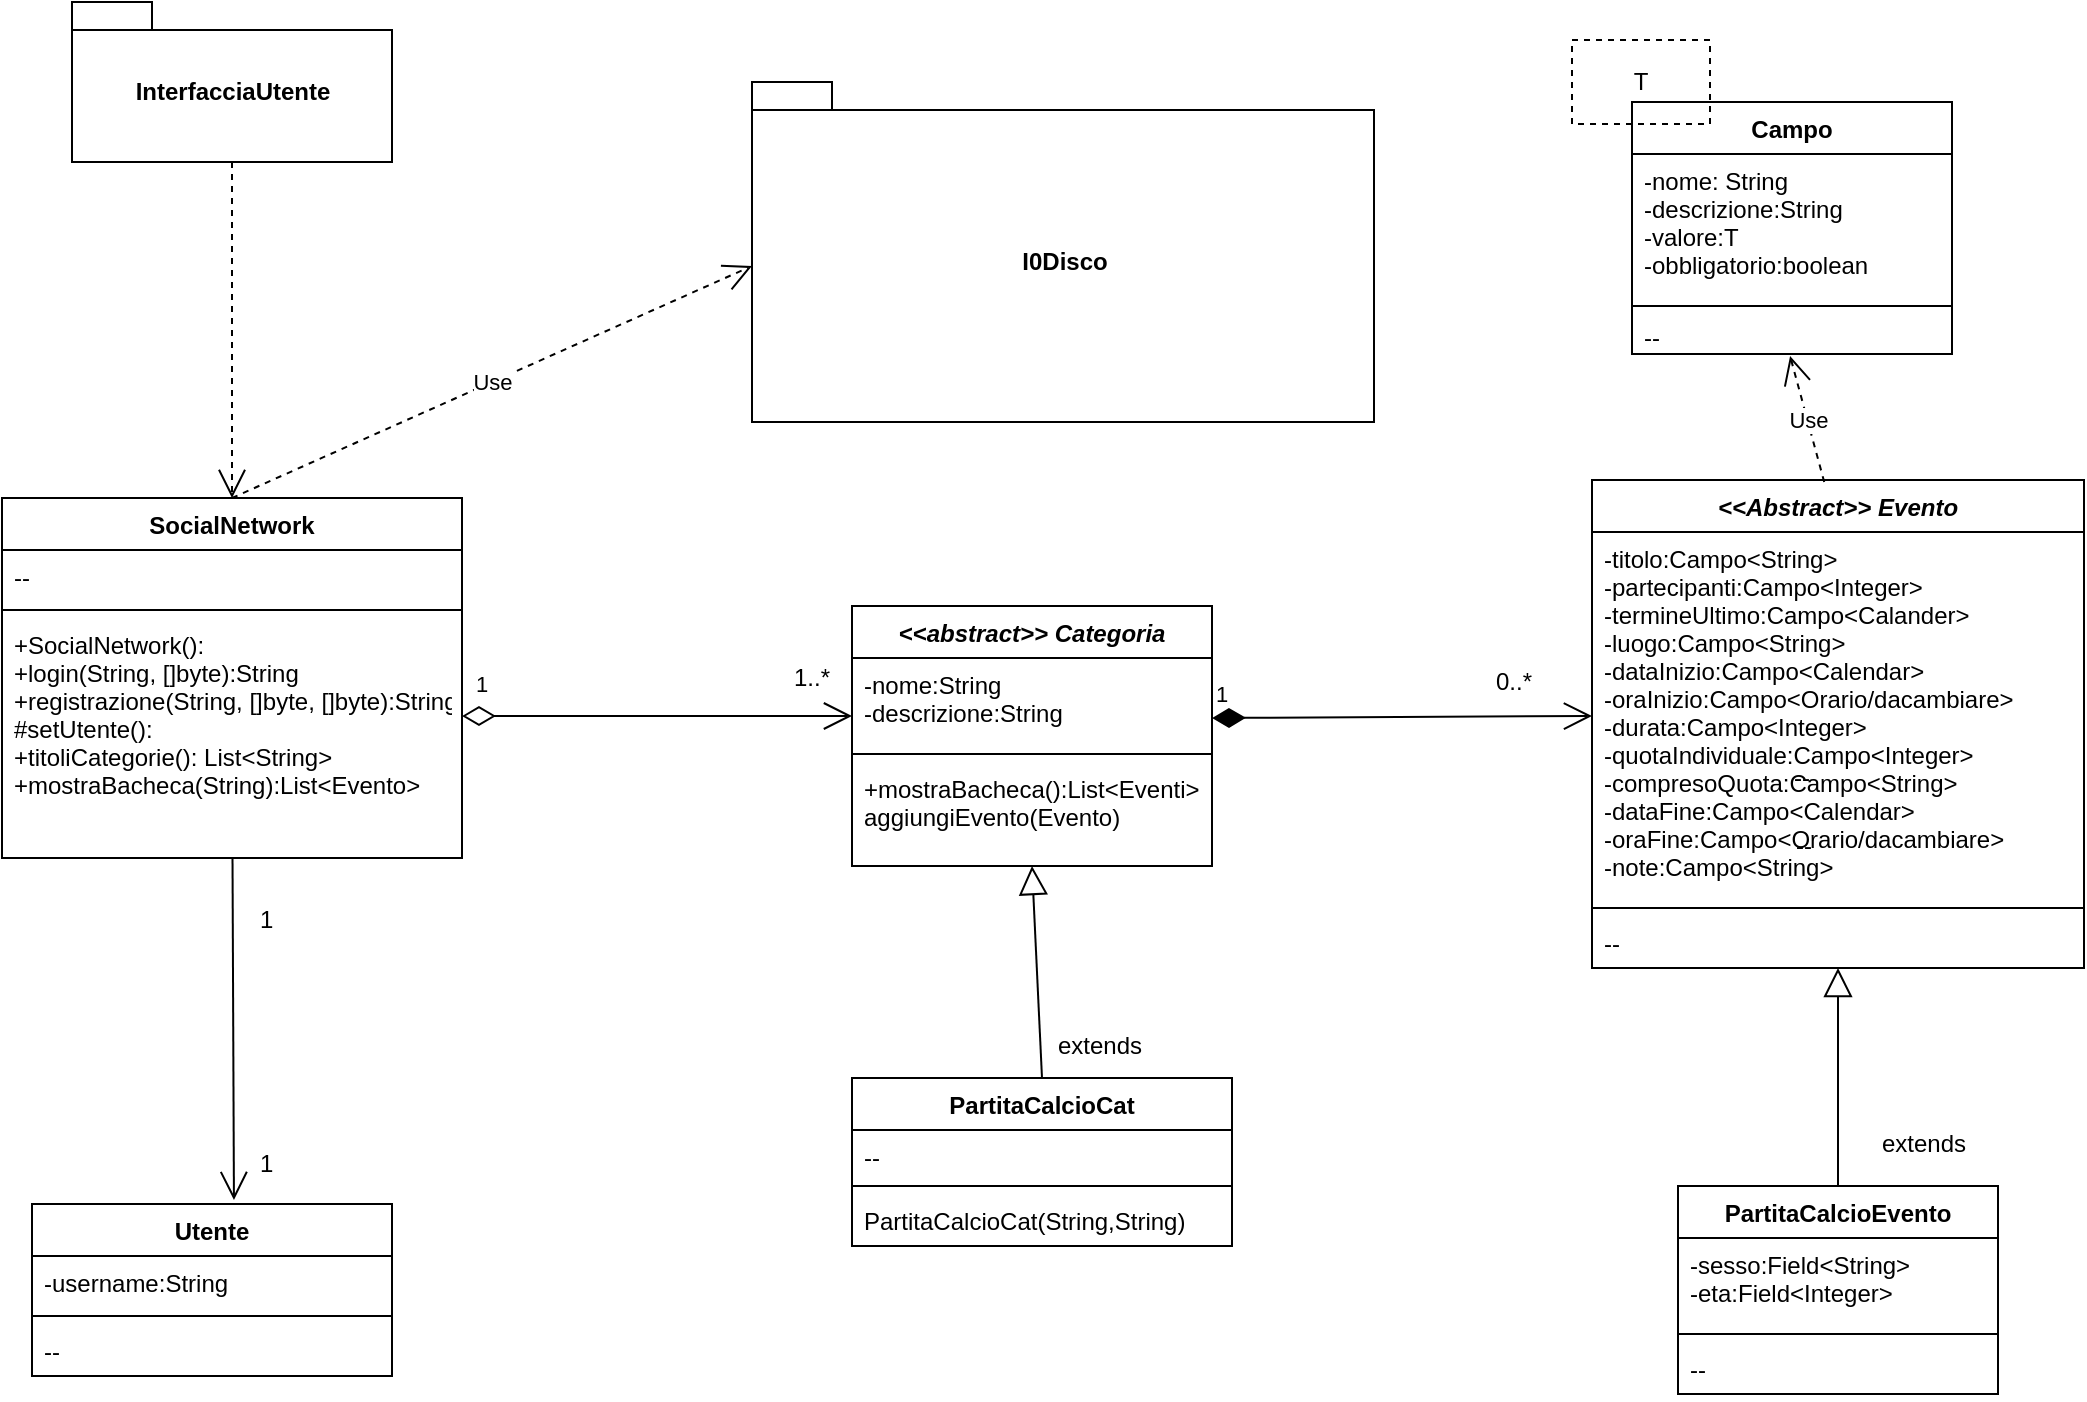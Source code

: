 <mxfile version="10.6.7" type="device"><diagram id="uYjZ7u_FhCc9x1anILIi" name="Page-1"><mxGraphModel dx="919" dy="764" grid="1" gridSize="10" guides="1" tooltips="1" connect="1" arrows="1" fold="1" page="1" pageScale="1" pageWidth="1169" pageHeight="1654" math="0" shadow="0"><root><mxCell id="0"/><mxCell id="1" parent="0"/><mxCell id="Smc6PqedfrgeVGPJQuPs-21" value="&lt;&lt;Abstract&gt;&gt; Evento" style="swimlane;fontStyle=3;align=center;verticalAlign=top;childLayout=stackLayout;horizontal=1;startSize=26;horizontalStack=0;resizeParent=1;resizeParentMax=0;resizeLast=0;collapsible=1;marginBottom=0;" parent="1" vertex="1"><mxGeometry x="880" y="359" width="246" height="244" as="geometry"/></mxCell><mxCell id="Smc6PqedfrgeVGPJQuPs-22" value="-titolo:Campo&lt;String&gt;&#xA;-partecipanti:Campo&lt;Integer&gt;&#xA;-termineUltimo:Campo&lt;Calander&gt;&#xA;-luogo:Campo&lt;String&gt;&#xA;-dataInizio:Campo&lt;Calendar&gt;&#xA;-oraInizio:Campo&lt;Orario/dacambiare&gt;&#xA;-durata:Campo&lt;Integer&gt;&#xA;-quotaIndividuale:Campo&lt;Integer&gt;&#xA;-compresoQuota:Campo&lt;String&gt;&#xA;-dataFine:Campo&lt;Calendar&gt;&#xA;-oraFine:Campo&lt;Orario/dacambiare&gt;&#xA;-note:Campo&lt;String&gt;&#xA;" style="text;strokeColor=none;fillColor=none;align=left;verticalAlign=top;spacingLeft=4;spacingRight=4;overflow=hidden;rotatable=0;points=[[0,0.5],[1,0.5]];portConstraint=eastwest;" parent="Smc6PqedfrgeVGPJQuPs-21" vertex="1"><mxGeometry y="26" width="246" height="184" as="geometry"/></mxCell><mxCell id="Smc6PqedfrgeVGPJQuPs-23" value="" style="line;strokeWidth=1;fillColor=none;align=left;verticalAlign=middle;spacingTop=-1;spacingLeft=3;spacingRight=3;rotatable=0;labelPosition=right;points=[];portConstraint=eastwest;" parent="Smc6PqedfrgeVGPJQuPs-21" vertex="1"><mxGeometry y="210" width="246" height="8" as="geometry"/></mxCell><mxCell id="Smc6PqedfrgeVGPJQuPs-24" value="--" style="text;strokeColor=none;fillColor=none;align=left;verticalAlign=top;spacingLeft=4;spacingRight=4;overflow=hidden;rotatable=0;points=[[0,0.5],[1,0.5]];portConstraint=eastwest;" parent="Smc6PqedfrgeVGPJQuPs-21" vertex="1"><mxGeometry y="218" width="246" height="26" as="geometry"/></mxCell><mxCell id="Smc6PqedfrgeVGPJQuPs-26" value="InterfacciaUtente" style="shape=folder;fontStyle=1;spacingTop=10;tabWidth=40;tabHeight=14;tabPosition=left;html=1;" parent="1" vertex="1"><mxGeometry x="120" y="120" width="160" height="80" as="geometry"/></mxCell><mxCell id="Smc6PqedfrgeVGPJQuPs-28" value="I0Disco" style="shape=folder;fontStyle=1;spacingTop=10;tabWidth=40;tabHeight=14;tabPosition=left;html=1;" parent="1" vertex="1"><mxGeometry x="460" y="160" width="311" height="170" as="geometry"/></mxCell><mxCell id="Smc6PqedfrgeVGPJQuPs-52" value="Campo" style="swimlane;fontStyle=1;align=center;verticalAlign=top;childLayout=stackLayout;horizontal=1;startSize=26;horizontalStack=0;resizeParent=1;resizeParentMax=0;resizeLast=0;collapsible=1;marginBottom=0;" parent="1" vertex="1"><mxGeometry x="900" y="170" width="160" height="126" as="geometry"><mxRectangle x="639" y="707" width="70" height="26" as="alternateBounds"/></mxGeometry></mxCell><mxCell id="Smc6PqedfrgeVGPJQuPs-53" value="-nome: String&#xA;-descrizione:String&#xA;-valore:T&#xA;-obbligatorio:boolean&#xA;" style="text;strokeColor=none;fillColor=none;align=left;verticalAlign=top;spacingLeft=4;spacingRight=4;overflow=hidden;rotatable=0;points=[[0,0.5],[1,0.5]];portConstraint=eastwest;" parent="Smc6PqedfrgeVGPJQuPs-52" vertex="1"><mxGeometry y="26" width="160" height="74" as="geometry"/></mxCell><mxCell id="Smc6PqedfrgeVGPJQuPs-54" value="" style="line;strokeWidth=1;fillColor=none;align=left;verticalAlign=middle;spacingTop=-1;spacingLeft=3;spacingRight=3;rotatable=0;labelPosition=right;points=[];portConstraint=eastwest;" parent="Smc6PqedfrgeVGPJQuPs-52" vertex="1"><mxGeometry y="100" width="160" height="4" as="geometry"/></mxCell><mxCell id="Smc6PqedfrgeVGPJQuPs-55" value="--" style="text;strokeColor=none;fillColor=none;align=left;verticalAlign=top;spacingLeft=4;spacingRight=4;overflow=hidden;rotatable=0;points=[[0,0.5],[1,0.5]];portConstraint=eastwest;" parent="Smc6PqedfrgeVGPJQuPs-52" vertex="1"><mxGeometry y="104" width="160" height="22" as="geometry"/></mxCell><mxCell id="Smc6PqedfrgeVGPJQuPs-60" value="&lt;div&gt;T&lt;/div&gt;" style="rounded=0;whiteSpace=wrap;html=1;dashed=1;gradientColor=none;fillColor=none;" parent="1" vertex="1"><mxGeometry x="870" y="139" width="69" height="42" as="geometry"/></mxCell><mxCell id="Smc6PqedfrgeVGPJQuPs-93" value="&lt;div&gt;--&lt;/div&gt;" style="text;html=1;resizable=0;points=[];autosize=1;align=left;verticalAlign=top;spacingTop=-4;" parent="1" vertex="1"><mxGeometry x="979" y="498" width="20" height="20" as="geometry"/></mxCell><mxCell id="Smc6PqedfrgeVGPJQuPs-96" value="&lt;div&gt;--&lt;/div&gt;&lt;div&gt;&lt;br&gt;&lt;/div&gt;" style="text;html=1;resizable=0;points=[];autosize=1;align=left;verticalAlign=top;spacingTop=-4;" parent="1" vertex="1"><mxGeometry x="980" y="532" width="20" height="30" as="geometry"/></mxCell><mxCell id="Smc6PqedfrgeVGPJQuPs-105" value="SocialNetwork" style="swimlane;fontStyle=1;align=center;verticalAlign=top;childLayout=stackLayout;horizontal=1;startSize=26;horizontalStack=0;resizeParent=1;resizeParentMax=0;resizeLast=0;collapsible=1;marginBottom=0;strokeColor=#000000;fillColor=none;gradientColor=none;swimlaneFillColor=none;" parent="1" vertex="1"><mxGeometry x="85" y="368" width="230" height="180" as="geometry"/></mxCell><mxCell id="Smc6PqedfrgeVGPJQuPs-106" value="--" style="text;strokeColor=none;fillColor=none;align=left;verticalAlign=top;spacingLeft=4;spacingRight=4;overflow=hidden;rotatable=0;points=[[0,0.5],[1,0.5]];portConstraint=eastwest;" parent="Smc6PqedfrgeVGPJQuPs-105" vertex="1"><mxGeometry y="26" width="230" height="26" as="geometry"/></mxCell><mxCell id="Smc6PqedfrgeVGPJQuPs-107" value="" style="line;strokeWidth=1;fillColor=none;align=left;verticalAlign=middle;spacingTop=-1;spacingLeft=3;spacingRight=3;rotatable=0;labelPosition=right;points=[];portConstraint=eastwest;" parent="Smc6PqedfrgeVGPJQuPs-105" vertex="1"><mxGeometry y="52" width="230" height="8" as="geometry"/></mxCell><mxCell id="Smc6PqedfrgeVGPJQuPs-108" value="+SocialNetwork():&#xA;+login(String, []byte):String&#xA;+registrazione(String, []byte, []byte):String#aggiungiUtente():&#xA;#setUtente():&#xA;+titoliCategorie(): List&lt;String&gt;&#xA;+mostraBacheca(String):List&lt;Evento&gt;&#xA;&#xA;&#xA;&#xA;&#xA;&#xA;&#xA;" style="text;strokeColor=none;fillColor=none;align=left;verticalAlign=top;spacingLeft=4;spacingRight=4;overflow=hidden;rotatable=0;points=[[0,0.5],[1,0.5]];portConstraint=eastwest;" parent="Smc6PqedfrgeVGPJQuPs-105" vertex="1"><mxGeometry y="60" width="230" height="120" as="geometry"/></mxCell><mxCell id="Smc6PqedfrgeVGPJQuPs-109" value="Utente" style="swimlane;fontStyle=1;align=center;verticalAlign=top;childLayout=stackLayout;horizontal=1;startSize=26;horizontalStack=0;resizeParent=1;resizeParentMax=0;resizeLast=0;collapsible=1;marginBottom=0;strokeColor=#000000;fillColor=none;gradientColor=none;" parent="1" vertex="1"><mxGeometry x="100" y="721" width="180" height="86" as="geometry"/></mxCell><mxCell id="Smc6PqedfrgeVGPJQuPs-110" value="-username:String" style="text;strokeColor=none;fillColor=none;align=left;verticalAlign=top;spacingLeft=4;spacingRight=4;overflow=hidden;rotatable=0;points=[[0,0.5],[1,0.5]];portConstraint=eastwest;" parent="Smc6PqedfrgeVGPJQuPs-109" vertex="1"><mxGeometry y="26" width="180" height="26" as="geometry"/></mxCell><mxCell id="Smc6PqedfrgeVGPJQuPs-111" value="" style="line;strokeWidth=1;fillColor=none;align=left;verticalAlign=middle;spacingTop=-1;spacingLeft=3;spacingRight=3;rotatable=0;labelPosition=right;points=[];portConstraint=eastwest;" parent="Smc6PqedfrgeVGPJQuPs-109" vertex="1"><mxGeometry y="52" width="180" height="8" as="geometry"/></mxCell><mxCell id="Smc6PqedfrgeVGPJQuPs-112" value="--" style="text;strokeColor=none;fillColor=none;align=left;verticalAlign=top;spacingLeft=4;spacingRight=4;overflow=hidden;rotatable=0;points=[[0,0.5],[1,0.5]];portConstraint=eastwest;" parent="Smc6PqedfrgeVGPJQuPs-109" vertex="1"><mxGeometry y="60" width="180" height="26" as="geometry"/></mxCell><mxCell id="Smc6PqedfrgeVGPJQuPs-113" value="&lt;&lt;abstract&gt;&gt; Categoria" style="swimlane;fontStyle=3;align=center;verticalAlign=top;childLayout=stackLayout;horizontal=1;startSize=26;horizontalStack=0;resizeParent=1;resizeParentMax=0;resizeLast=0;collapsible=1;marginBottom=0;strokeColor=#000000;fillColor=none;gradientColor=none;" parent="1" vertex="1"><mxGeometry x="510" y="422" width="180" height="130" as="geometry"/></mxCell><mxCell id="Smc6PqedfrgeVGPJQuPs-114" value="-nome:String&#xA;-descrizione:String&#xA;" style="text;strokeColor=none;fillColor=none;align=left;verticalAlign=top;spacingLeft=4;spacingRight=4;overflow=hidden;rotatable=0;points=[[0,0.5],[1,0.5]];portConstraint=eastwest;" parent="Smc6PqedfrgeVGPJQuPs-113" vertex="1"><mxGeometry y="26" width="180" height="44" as="geometry"/></mxCell><mxCell id="Smc6PqedfrgeVGPJQuPs-115" value="" style="line;strokeWidth=1;fillColor=none;align=left;verticalAlign=middle;spacingTop=-1;spacingLeft=3;spacingRight=3;rotatable=0;labelPosition=right;points=[];portConstraint=eastwest;" parent="Smc6PqedfrgeVGPJQuPs-113" vertex="1"><mxGeometry y="70" width="180" height="8" as="geometry"/></mxCell><mxCell id="Smc6PqedfrgeVGPJQuPs-116" value="+mostraBacheca():List&lt;Eventi&gt;&#xA;aggiungiEvento(Evento)&#xA;" style="text;strokeColor=none;fillColor=none;align=left;verticalAlign=top;spacingLeft=4;spacingRight=4;overflow=hidden;rotatable=0;points=[[0,0.5],[1,0.5]];portConstraint=eastwest;" parent="Smc6PqedfrgeVGPJQuPs-113" vertex="1"><mxGeometry y="78" width="180" height="52" as="geometry"/></mxCell><mxCell id="Smc6PqedfrgeVGPJQuPs-117" value="1" style="endArrow=open;html=1;endSize=12;startArrow=diamondThin;startSize=14;startFill=0;align=left;verticalAlign=bottom;entryX=0;entryY=0.659;entryDx=0;entryDy=0;entryPerimeter=0;" parent="1" target="Smc6PqedfrgeVGPJQuPs-114" edge="1"><mxGeometry x="-0.949" y="7" relative="1" as="geometry"><mxPoint x="315" y="477" as="sourcePoint"/><mxPoint x="600" y="530" as="targetPoint"/><mxPoint as="offset"/></mxGeometry></mxCell><mxCell id="Smc6PqedfrgeVGPJQuPs-118" value="1..*" style="text;html=1;resizable=0;points=[];autosize=1;align=left;verticalAlign=top;spacingTop=-4;" parent="1" vertex="1"><mxGeometry x="479" y="448" width="30" height="20" as="geometry"/></mxCell><mxCell id="Smc6PqedfrgeVGPJQuPs-126" value="1" style="endArrow=open;html=1;endSize=12;startArrow=diamondThin;startSize=14;startFill=1;align=left;verticalAlign=bottom;exitX=1;exitY=0.682;exitDx=0;exitDy=0;exitPerimeter=0;entryX=0;entryY=0.5;entryDx=0;entryDy=0;" parent="1" source="Smc6PqedfrgeVGPJQuPs-114" target="Smc6PqedfrgeVGPJQuPs-22" edge="1"><mxGeometry x="-1" y="3" relative="1" as="geometry"><mxPoint x="700" y="476.5" as="sourcePoint"/><mxPoint x="860" y="476.5" as="targetPoint"/></mxGeometry></mxCell><mxCell id="Smc6PqedfrgeVGPJQuPs-128" value="PartitaCalcioCat" style="swimlane;fontStyle=1;align=center;verticalAlign=top;childLayout=stackLayout;horizontal=1;startSize=26;horizontalStack=0;resizeParent=1;resizeParentMax=0;resizeLast=0;collapsible=1;marginBottom=0;strokeColor=#000000;fillColor=none;gradientColor=none;" parent="1" vertex="1"><mxGeometry x="510" y="658" width="190" height="84" as="geometry"/></mxCell><mxCell id="Smc6PqedfrgeVGPJQuPs-129" value="--&#xA;" style="text;strokeColor=none;fillColor=none;align=left;verticalAlign=top;spacingLeft=4;spacingRight=4;overflow=hidden;rotatable=0;points=[[0,0.5],[1,0.5]];portConstraint=eastwest;" parent="Smc6PqedfrgeVGPJQuPs-128" vertex="1"><mxGeometry y="26" width="190" height="24" as="geometry"/></mxCell><mxCell id="Smc6PqedfrgeVGPJQuPs-130" value="" style="line;strokeWidth=1;fillColor=none;align=left;verticalAlign=middle;spacingTop=-1;spacingLeft=3;spacingRight=3;rotatable=0;labelPosition=right;points=[];portConstraint=eastwest;" parent="Smc6PqedfrgeVGPJQuPs-128" vertex="1"><mxGeometry y="50" width="190" height="8" as="geometry"/></mxCell><mxCell id="Smc6PqedfrgeVGPJQuPs-131" value="PartitaCalcioCat(String,String)" style="text;strokeColor=none;fillColor=none;align=left;verticalAlign=top;spacingLeft=4;spacingRight=4;overflow=hidden;rotatable=0;points=[[0,0.5],[1,0.5]];portConstraint=eastwest;" parent="Smc6PqedfrgeVGPJQuPs-128" vertex="1"><mxGeometry y="58" width="190" height="26" as="geometry"/></mxCell><mxCell id="Smc6PqedfrgeVGPJQuPs-132" value="" style="endArrow=block;endFill=0;endSize=12;html=1;exitX=0.5;exitY=0;exitDx=0;exitDy=0;entryX=0.5;entryY=1;entryDx=0;entryDy=0;" parent="1" source="Smc6PqedfrgeVGPJQuPs-128" edge="1" target="Smc6PqedfrgeVGPJQuPs-113"><mxGeometry width="160" relative="1" as="geometry"><mxPoint x="600" y="650" as="sourcePoint"/><mxPoint x="602" y="570" as="targetPoint"/><Array as="points"/></mxGeometry></mxCell><mxCell id="Smc6PqedfrgeVGPJQuPs-133" value="" style="endArrow=open;endFill=1;endSize=12;html=1;entryX=0.561;entryY=-0.023;entryDx=0;entryDy=0;entryPerimeter=0;" parent="1" source="Smc6PqedfrgeVGPJQuPs-108" target="Smc6PqedfrgeVGPJQuPs-109" edge="1"><mxGeometry width="160" relative="1" as="geometry"><mxPoint x="120" y="640" as="sourcePoint"/><mxPoint x="280" y="640" as="targetPoint"/></mxGeometry></mxCell><mxCell id="Smc6PqedfrgeVGPJQuPs-134" value="PartitaCalcioEvento" style="swimlane;fontStyle=1;align=center;verticalAlign=top;childLayout=stackLayout;horizontal=1;startSize=26;horizontalStack=0;resizeParent=1;resizeParentMax=0;resizeLast=0;collapsible=1;marginBottom=0;strokeColor=#000000;fillColor=none;gradientColor=none;" parent="1" vertex="1"><mxGeometry x="923" y="712" width="160" height="104" as="geometry"/></mxCell><mxCell id="Smc6PqedfrgeVGPJQuPs-135" value="-sesso:Field&lt;String&gt;&#xA;-eta:Field&lt;Integer&gt;&#xA;" style="text;strokeColor=none;fillColor=none;align=left;verticalAlign=top;spacingLeft=4;spacingRight=4;overflow=hidden;rotatable=0;points=[[0,0.5],[1,0.5]];portConstraint=eastwest;" parent="Smc6PqedfrgeVGPJQuPs-134" vertex="1"><mxGeometry y="26" width="160" height="44" as="geometry"/></mxCell><mxCell id="Smc6PqedfrgeVGPJQuPs-136" value="" style="line;strokeWidth=1;fillColor=none;align=left;verticalAlign=middle;spacingTop=-1;spacingLeft=3;spacingRight=3;rotatable=0;labelPosition=right;points=[];portConstraint=eastwest;" parent="Smc6PqedfrgeVGPJQuPs-134" vertex="1"><mxGeometry y="70" width="160" height="8" as="geometry"/></mxCell><mxCell id="Smc6PqedfrgeVGPJQuPs-137" value="--" style="text;strokeColor=none;fillColor=none;align=left;verticalAlign=top;spacingLeft=4;spacingRight=4;overflow=hidden;rotatable=0;points=[[0,0.5],[1,0.5]];portConstraint=eastwest;" parent="Smc6PqedfrgeVGPJQuPs-134" vertex="1"><mxGeometry y="78" width="160" height="26" as="geometry"/></mxCell><mxCell id="Smc6PqedfrgeVGPJQuPs-138" value="" style="endArrow=block;endFill=0;endSize=12;html=1;exitX=0.5;exitY=0;exitDx=0;exitDy=0;entryX=0.5;entryY=1;entryDx=0;entryDy=0;" parent="1" source="Smc6PqedfrgeVGPJQuPs-134" target="Smc6PqedfrgeVGPJQuPs-21" edge="1"><mxGeometry width="160" relative="1" as="geometry"><mxPoint x="854.5" y="317.5" as="sourcePoint"/><mxPoint x="980" y="710" as="targetPoint"/></mxGeometry></mxCell><mxCell id="Smc6PqedfrgeVGPJQuPs-139" value="0..*" style="text;html=1;resizable=0;points=[];autosize=1;align=left;verticalAlign=top;spacingTop=-4;" parent="1" vertex="1"><mxGeometry x="830" y="450" width="30" height="20" as="geometry"/></mxCell><mxCell id="Smc6PqedfrgeVGPJQuPs-140" value="&lt;div&gt;1&lt;/div&gt;" style="text;html=1;resizable=0;points=[];autosize=1;align=left;verticalAlign=top;spacingTop=-4;" parent="1" vertex="1"><mxGeometry x="212" y="569" width="20" height="20" as="geometry"/></mxCell><mxCell id="Smc6PqedfrgeVGPJQuPs-141" value="&lt;div&gt;1&lt;/div&gt;&lt;div&gt;&lt;br&gt;&lt;/div&gt;" style="text;html=1;resizable=0;points=[];autosize=1;align=left;verticalAlign=top;spacingTop=-4;" parent="1" vertex="1"><mxGeometry x="212" y="691" width="20" height="30" as="geometry"/></mxCell><mxCell id="Smc6PqedfrgeVGPJQuPs-145" value="" style="endArrow=open;endFill=1;endSize=12;html=1;jumpStyle=none;dashed=1;entryX=0.5;entryY=0;entryDx=0;entryDy=0;" parent="1" source="Smc6PqedfrgeVGPJQuPs-26" target="Smc6PqedfrgeVGPJQuPs-105" edge="1"><mxGeometry width="160" relative="1" as="geometry"><mxPoint x="85" y="206.5" as="sourcePoint"/><mxPoint x="245" y="206.5" as="targetPoint"/></mxGeometry></mxCell><mxCell id="Smc6PqedfrgeVGPJQuPs-146" value="Use" style="endArrow=open;endSize=12;dashed=1;html=1;exitX=0.5;exitY=0;exitDx=0;exitDy=0;entryX=0;entryY=0;entryDx=0;entryDy=92;entryPerimeter=0;" parent="1" source="Smc6PqedfrgeVGPJQuPs-105" target="Smc6PqedfrgeVGPJQuPs-28" edge="1"><mxGeometry width="160" relative="1" as="geometry"><mxPoint x="334" y="210" as="sourcePoint"/><mxPoint x="494" y="210" as="targetPoint"/></mxGeometry></mxCell><mxCell id="Smc6PqedfrgeVGPJQuPs-151" value="Use" style="endArrow=open;endSize=12;dashed=1;html=1;entryX=0.494;entryY=1.045;entryDx=0;entryDy=0;exitX=0.472;exitY=0.004;exitDx=0;exitDy=0;exitPerimeter=0;entryPerimeter=0;" parent="1" source="Smc6PqedfrgeVGPJQuPs-21" target="Smc6PqedfrgeVGPJQuPs-55" edge="1"><mxGeometry width="160" relative="1" as="geometry"><mxPoint x="990" y="360" as="sourcePoint"/><mxPoint x="1030" y="670" as="targetPoint"/></mxGeometry></mxCell><mxCell id="x_yU7ol1gFdJ4f9Io9HL-1" value="extends" style="text;html=1;resizable=0;points=[];autosize=1;align=left;verticalAlign=top;spacingTop=-4;" vertex="1" parent="1"><mxGeometry x="611" y="632" width="60" height="20" as="geometry"/></mxCell><mxCell id="x_yU7ol1gFdJ4f9Io9HL-2" value="extends" style="text;html=1;resizable=0;points=[];autosize=1;align=left;verticalAlign=top;spacingTop=-4;" vertex="1" parent="1"><mxGeometry x="1023" y="681" width="60" height="20" as="geometry"/></mxCell></root></mxGraphModel></diagram></mxfile>